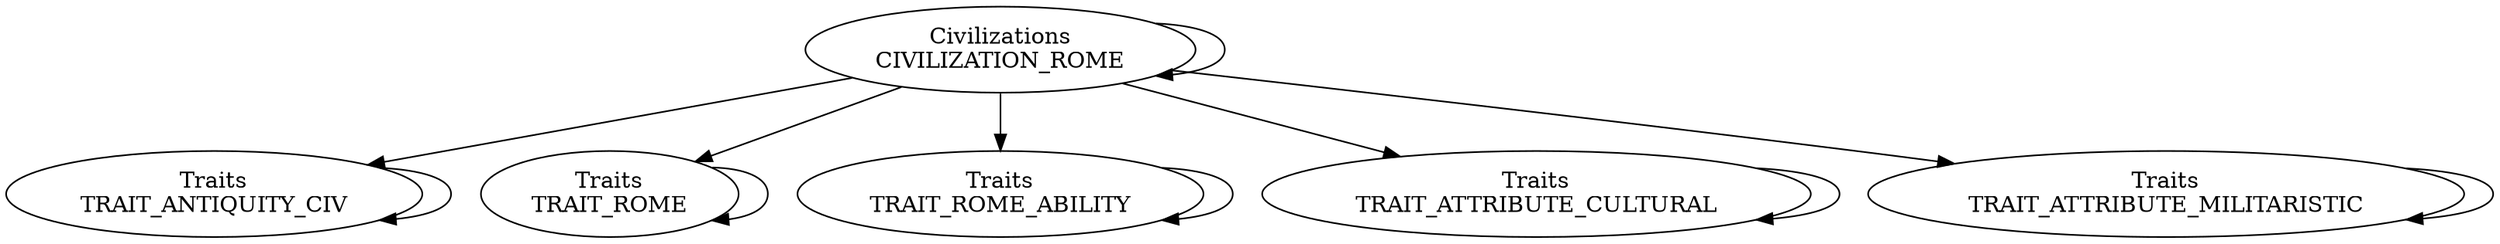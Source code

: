 digraph G {
  "Civilizations_CIVILIZATION_ROME" [label="Civilizations
CIVILIZATION_ROME"];
  "Traits_TRAIT_ANTIQUITY_CIV" [label="Traits
TRAIT_ANTIQUITY_CIV"];
  "Traits_TRAIT_ROME" [label="Traits
TRAIT_ROME"];
  "Traits_TRAIT_ROME_ABILITY" [label="Traits
TRAIT_ROME_ABILITY"];
  "Traits_TRAIT_ATTRIBUTE_CULTURAL" [label="Traits
TRAIT_ATTRIBUTE_CULTURAL"];
  "Traits_TRAIT_ATTRIBUTE_MILITARISTIC" [label="Traits
TRAIT_ATTRIBUTE_MILITARISTIC"];
  "Civilizations_CIVILIZATION_ROME" -> "Traits_TRAIT_ANTIQUITY_CIV";
  "Civilizations_CIVILIZATION_ROME" -> "Traits_TRAIT_ROME";
  "Civilizations_CIVILIZATION_ROME" -> "Traits_TRAIT_ROME_ABILITY";
  "Civilizations_CIVILIZATION_ROME" -> "Traits_TRAIT_ATTRIBUTE_CULTURAL";
  "Civilizations_CIVILIZATION_ROME" -> "Traits_TRAIT_ATTRIBUTE_MILITARISTIC";
  "Civilizations_CIVILIZATION_ROME" -> "Civilizations_CIVILIZATION_ROME";
  "Traits_TRAIT_ANTIQUITY_CIV" -> "Traits_TRAIT_ANTIQUITY_CIV";
  "Traits_TRAIT_ROME" -> "Traits_TRAIT_ROME";
  "Traits_TRAIT_ROME_ABILITY" -> "Traits_TRAIT_ROME_ABILITY";
  "Traits_TRAIT_ATTRIBUTE_CULTURAL" -> "Traits_TRAIT_ATTRIBUTE_CULTURAL";
  "Traits_TRAIT_ATTRIBUTE_MILITARISTIC" -> "Traits_TRAIT_ATTRIBUTE_MILITARISTIC";
}
